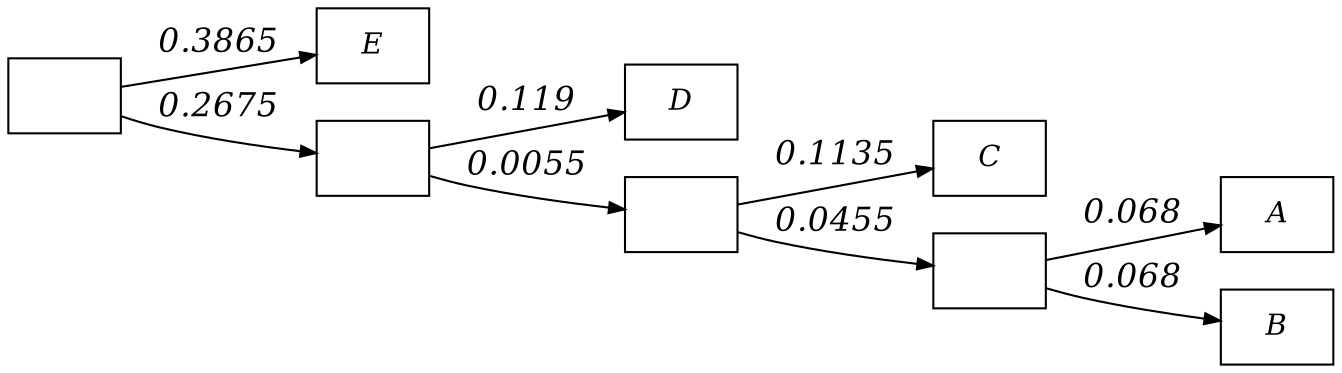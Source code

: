 digraph G {

/* Graph Attributes */
graph [rankdir = LR];

/* Node Attributes */
node [shape = rectangle, fillcolor = white, style = filled, fontname = "Times-Italic"];

/* Edge Attributes */
edge [fontname = "Times-Italic", arrowsize = 0.75, fontsize = 16];

/* Nodes */
0 [label = "A"];
1 [label = "B"];
2 [label = "C"];
3 [label = "D"];
4 [label = "E"];
5 [label = ""];
6 [label = ""];
7 [label = ""];
8 [label = ""];

/* Edges */
5 -> 1 [label = "0.068"];
5 -> 0 [label = "0.068"];
6 -> 2 [label = "0.1135"];
6 -> 5 [label = "0.0455"];
7 -> 3 [label = "0.119"];
7 -> 6 [label = "0.0055"];
8 -> 4 [label = "0.3865"];
8 -> 7 [label = "0.2675"];

}
